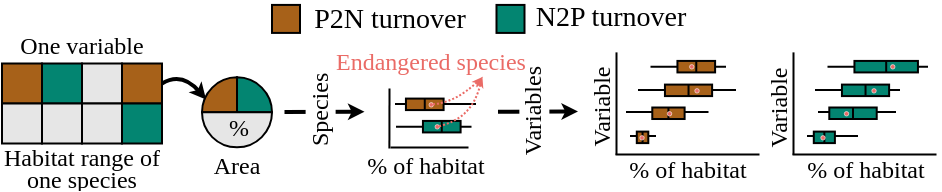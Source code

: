 <mxfile version="26.2.15">
  <diagram name="Page-1" id="c7558073-3199-34d8-9f00-42111426c3f3">
    <mxGraphModel dx="1018" dy="679" grid="1" gridSize="10" guides="1" tooltips="1" connect="1" arrows="1" fold="1" page="1" pageScale="1" pageWidth="826" pageHeight="1169" background="none" math="0" shadow="0">
      <root>
        <mxCell id="0" />
        <mxCell id="1" parent="0" />
        <mxCell id="JVSTVVGn9j7_Rl-9eGPp-84" value="" style="endArrow=none;html=1;rounded=0;" parent="1" edge="1">
          <mxGeometry width="50" height="50" relative="1" as="geometry">
            <mxPoint x="389.5" y="141.0" as="sourcePoint" />
            <mxPoint x="430" y="141" as="targetPoint" />
          </mxGeometry>
        </mxCell>
        <mxCell id="t9Jcl4g-q7xanhM5zm8e-96" value="" style="whiteSpace=wrap;html=1;aspect=fixed;fillColor=light-dark(#a76119, #272727);fontFamily=Merriweather;" parent="1" vertex="1">
          <mxGeometry x="193" y="120.75" width="20" height="20" as="geometry" />
        </mxCell>
        <mxCell id="t9Jcl4g-q7xanhM5zm8e-97" value="" style="whiteSpace=wrap;html=1;aspect=fixed;fillColor=#038571;fontFamily=Merriweather;" parent="1" vertex="1">
          <mxGeometry x="213" y="120.75" width="20" height="20" as="geometry" />
        </mxCell>
        <mxCell id="t9Jcl4g-q7xanhM5zm8e-98" value="" style="whiteSpace=wrap;html=1;aspect=fixed;fillColor=#E6E6E6;fontFamily=Merriweather;" parent="1" vertex="1">
          <mxGeometry x="233" y="120.75" width="20" height="20" as="geometry" />
        </mxCell>
        <mxCell id="t9Jcl4g-q7xanhM5zm8e-99" value="" style="whiteSpace=wrap;html=1;aspect=fixed;fillColor=#A76119;fontFamily=Merriweather;" parent="1" vertex="1">
          <mxGeometry x="253" y="120.75" width="20" height="20" as="geometry" />
        </mxCell>
        <mxCell id="t9Jcl4g-q7xanhM5zm8e-101" value="" style="whiteSpace=wrap;html=1;aspect=fixed;fillColor=#E6E6E6;fontFamily=Merriweather;" parent="1" vertex="1">
          <mxGeometry x="193" y="140.75" width="20" height="20" as="geometry" />
        </mxCell>
        <mxCell id="t9Jcl4g-q7xanhM5zm8e-102" value="" style="whiteSpace=wrap;html=1;aspect=fixed;fillColor=#E6E6E6;fontFamily=Merriweather;" parent="1" vertex="1">
          <mxGeometry x="213" y="140.75" width="20" height="20" as="geometry" />
        </mxCell>
        <mxCell id="t9Jcl4g-q7xanhM5zm8e-103" value="" style="whiteSpace=wrap;html=1;aspect=fixed;fillColor=#E6E6E6;fontFamily=Merriweather;" parent="1" vertex="1">
          <mxGeometry x="233" y="140.75" width="20" height="20" as="geometry" />
        </mxCell>
        <mxCell id="t9Jcl4g-q7xanhM5zm8e-104" value="" style="whiteSpace=wrap;html=1;aspect=fixed;fillColor=#038571;fontFamily=Merriweather;" parent="1" vertex="1">
          <mxGeometry x="253" y="140.75" width="20" height="20" as="geometry" />
        </mxCell>
        <mxCell id="t9Jcl4g-q7xanhM5zm8e-111" value="" style="whiteSpace=wrap;html=1;aspect=fixed;fillColor=light-dark(#a76119, #272727);fontFamily=Merriweather;" parent="1" vertex="1">
          <mxGeometry x="328" y="91.46" width="14" height="14" as="geometry" />
        </mxCell>
        <mxCell id="t9Jcl4g-q7xanhM5zm8e-112" value="" style="whiteSpace=wrap;html=1;aspect=fixed;fillColor=#038571;fontFamily=Merriweather;" parent="1" vertex="1">
          <mxGeometry x="440.25" y="91.46" width="14" height="14" as="geometry" />
        </mxCell>
        <mxCell id="t9Jcl4g-q7xanhM5zm8e-113" value="P2N turnover" style="text;html=1;align=center;verticalAlign=middle;whiteSpace=wrap;rounded=0;fontFamily=Merriweather;fontSize=14;" parent="1" vertex="1">
          <mxGeometry x="344.39" y="95.46" width="85.61" height="8" as="geometry" />
        </mxCell>
        <mxCell id="t9Jcl4g-q7xanhM5zm8e-114" value="N2P turnover" style="text;html=1;align=center;verticalAlign=middle;whiteSpace=wrap;rounded=0;fontFamily=Merriweather;fontSize=14;" parent="1" vertex="1">
          <mxGeometry x="454.53" y="94.46" width="84.61" height="8" as="geometry" />
        </mxCell>
        <mxCell id="t9Jcl4g-q7xanhM5zm8e-116" value="&lt;div style=&quot;line-height: 90%;&quot;&gt;Habitat range of one species&lt;/div&gt;" style="text;align=center;verticalAlign=middle;rounded=0;fontFamily=Merriweather;spacing=2;horizontal=1;whiteSpace=wrap;html=1;imageHeight=24;imageWidth=24;strokeOpacity=100;arcSize=12;" parent="1" vertex="1">
          <mxGeometry x="193" y="161.75" width="80" height="22" as="geometry" />
        </mxCell>
        <mxCell id="t9Jcl4g-q7xanhM5zm8e-122" value="" style="endArrow=none;html=1;rounded=0;" parent="1" edge="1">
          <mxGeometry width="50" height="50" relative="1" as="geometry">
            <mxPoint x="387.25" y="162.75" as="sourcePoint" />
            <mxPoint x="426.25" y="162.75" as="targetPoint" />
          </mxGeometry>
        </mxCell>
        <mxCell id="t9Jcl4g-q7xanhM5zm8e-123" value="" style="endArrow=none;html=1;rounded=0;exitX=0.231;exitY=-0.23;exitDx=0;exitDy=0;exitPerimeter=0;" parent="1" source="t9Jcl4g-q7xanhM5zm8e-137" edge="1">
          <mxGeometry width="50" height="50" relative="1" as="geometry">
            <mxPoint x="386.75" y="156.88" as="sourcePoint" />
            <mxPoint x="386.75" y="133.25" as="targetPoint" />
          </mxGeometry>
        </mxCell>
        <mxCell id="t9Jcl4g-q7xanhM5zm8e-125" value="" style="rounded=0;whiteSpace=wrap;html=1;spacing=2;fillColor=light-dark(#A76119,#272727);strokeColor=default;rotation=90;" parent="1" vertex="1">
          <mxGeometry x="401.51" y="131.75" width="5.75" height="18.83" as="geometry" />
        </mxCell>
        <mxCell id="t9Jcl4g-q7xanhM5zm8e-137" value="% of habitat" style="text;html=1;align=center;verticalAlign=middle;whiteSpace=wrap;rounded=0;fontFamily=Merriweather;rotation=0;" parent="1" vertex="1">
          <mxGeometry x="371.51" y="166" width="65.75" height="12" as="geometry" />
        </mxCell>
        <mxCell id="t9Jcl4g-q7xanhM5zm8e-147" value="" style="verticalLabelPosition=bottom;verticalAlign=top;html=1;shape=mxgraph.basic.pie;startAngle=0.75;endAngle=0;fillColor=#A76119;strokeWidth=1;" parent="1" vertex="1">
          <mxGeometry x="293" y="127.68" width="35" height="35" as="geometry" />
        </mxCell>
        <mxCell id="t9Jcl4g-q7xanhM5zm8e-148" value="" style="verticalLabelPosition=bottom;verticalAlign=top;html=1;shape=mxgraph.basic.pie;startAngle=0;endAngle=0.25;fillColor=#038571;strokeWidth=1;" parent="1" vertex="1">
          <mxGeometry x="293" y="127.68" width="35" height="35" as="geometry" />
        </mxCell>
        <mxCell id="t9Jcl4g-q7xanhM5zm8e-149" value="" style="verticalLabelPosition=bottom;verticalAlign=top;html=1;shape=mxgraph.basic.pie;startAngle=0.25;endAngle=0.75;fillColor=#E6E6E6;strokeWidth=1;" parent="1" vertex="1">
          <mxGeometry x="293" y="127.68" width="35" height="35" as="geometry" />
        </mxCell>
        <mxCell id="t9Jcl4g-q7xanhM5zm8e-151" value="%" style="text;html=1;align=center;verticalAlign=middle;whiteSpace=wrap;rounded=0;fontFamily=Merriweather;" parent="1" vertex="1">
          <mxGeometry x="295" y="147.18" width="33" height="12" as="geometry" />
        </mxCell>
        <mxCell id="t9Jcl4g-q7xanhM5zm8e-153" value="" style="endArrow=classic;html=1;rounded=0;strokeWidth=2;endSize=2;startSize=2;" parent="1" edge="1">
          <mxGeometry width="50" height="50" relative="1" as="geometry">
            <mxPoint x="441" y="144.85" as="sourcePoint" />
            <mxPoint x="481" y="144.76" as="targetPoint" />
          </mxGeometry>
        </mxCell>
        <mxCell id="t9Jcl4g-q7xanhM5zm8e-154" value="&lt;font style=&quot;font-size: 12px;&quot; face=&quot;Merriweather&quot;&gt;Variables&lt;/font&gt;" style="edgeLabel;html=1;align=center;verticalAlign=middle;resizable=0;points=[];rotation=-90;" parent="t9Jcl4g-q7xanhM5zm8e-153" vertex="1" connectable="0">
          <mxGeometry x="-0.204" y="-1" relative="1" as="geometry">
            <mxPoint x="1" y="-1" as="offset" />
          </mxGeometry>
        </mxCell>
        <mxCell id="t9Jcl4g-q7xanhM5zm8e-157" value="" style="curved=1;endArrow=classic;html=1;rounded=0;endSize=2;startSize=2;strokeWidth=2;entryX=0.058;entryY=0.318;entryDx=0;entryDy=0;entryPerimeter=0;exitX=1;exitY=0.5;exitDx=0;exitDy=0;" parent="1" source="t9Jcl4g-q7xanhM5zm8e-99" target="t9Jcl4g-q7xanhM5zm8e-147" edge="1">
          <mxGeometry width="50" height="50" relative="1" as="geometry">
            <mxPoint x="273" y="125.75" as="sourcePoint" />
            <mxPoint x="302.94" y="129.5" as="targetPoint" />
            <Array as="points">
              <mxPoint x="283" y="124.75" />
            </Array>
          </mxGeometry>
        </mxCell>
        <mxCell id="t9Jcl4g-q7xanhM5zm8e-161" value="&lt;div style=&quot;line-height: 90%;&quot;&gt;Endangered species&lt;/div&gt;" style="text;html=1;align=left;verticalAlign=middle;whiteSpace=wrap;rounded=0;fontFamily=Merriweather;fontColor=#EA6B66;" parent="1" vertex="1">
          <mxGeometry x="358.32" y="112.92" width="99.68" height="14.75" as="geometry" />
        </mxCell>
        <mxCell id="t9Jcl4g-q7xanhM5zm8e-163" value="" style="endArrow=none;html=1;rounded=0;" parent="1" edge="1">
          <mxGeometry width="50" height="50" relative="1" as="geometry">
            <mxPoint x="500.25" y="166.37" as="sourcePoint" />
            <mxPoint x="500.25" y="115.19" as="targetPoint" />
          </mxGeometry>
        </mxCell>
        <mxCell id="t9Jcl4g-q7xanhM5zm8e-173" value="Variable" style="text;html=1;align=center;verticalAlign=middle;whiteSpace=wrap;rounded=0;fontFamily=Merriweather;rotation=-90;" parent="1" vertex="1">
          <mxGeometry x="472.75" y="137.3" width="40" height="10.43" as="geometry" />
        </mxCell>
        <mxCell id="t9Jcl4g-q7xanhM5zm8e-174" value="" style="endArrow=none;html=1;rounded=0;exitX=0;exitY=0;exitDx=0;exitDy=0;" parent="1" edge="1">
          <mxGeometry width="50" height="50" relative="1" as="geometry">
            <mxPoint x="499.75" y="166.19" as="sourcePoint" />
            <mxPoint x="571.75" y="166.19" as="targetPoint" />
          </mxGeometry>
        </mxCell>
        <mxCell id="evcmtG2pBrmlfLZdstya-1" value="Area" style="text;html=1;align=center;verticalAlign=middle;whiteSpace=wrap;rounded=0;fontFamily=Merriweather;" parent="1" vertex="1">
          <mxGeometry x="296.25" y="165.75" width="28.5" height="12" as="geometry" />
        </mxCell>
        <mxCell id="JVSTVVGn9j7_Rl-9eGPp-77" value="" style="endArrow=classic;html=1;rounded=0;strokeWidth=2;endSize=2;startSize=2;" parent="1" edge="1">
          <mxGeometry width="50" height="50" relative="1" as="geometry">
            <mxPoint x="334.25" y="144.98" as="sourcePoint" />
            <mxPoint x="374.25" y="144.89" as="targetPoint" />
          </mxGeometry>
        </mxCell>
        <mxCell id="JVSTVVGn9j7_Rl-9eGPp-78" value="&lt;font style=&quot;font-size: 12px;&quot; face=&quot;Merriweather&quot;&gt;Species&lt;/font&gt;" style="edgeLabel;html=1;align=center;verticalAlign=middle;resizable=0;points=[];rotation=-90;" parent="JVSTVVGn9j7_Rl-9eGPp-77" vertex="1" connectable="0">
          <mxGeometry x="-0.204" y="-1" relative="1" as="geometry">
            <mxPoint x="1" y="-1" as="offset" />
          </mxGeometry>
        </mxCell>
        <mxCell id="JVSTVVGn9j7_Rl-9eGPp-82" value="One variable" style="text;html=1;align=center;verticalAlign=middle;whiteSpace=wrap;rounded=0;fontFamily=Merriweather;" parent="1" vertex="1">
          <mxGeometry x="199.19" y="106.46" width="67.62" height="12" as="geometry" />
        </mxCell>
        <mxCell id="JVSTVVGn9j7_Rl-9eGPp-85" value="" style="endArrow=none;html=1;rounded=0;entryX=0;entryY=0.5;entryDx=0;entryDy=0;exitX=1;exitY=0.5;exitDx=0;exitDy=0;" parent="1" source="t9Jcl4g-q7xanhM5zm8e-125" target="t9Jcl4g-q7xanhM5zm8e-125" edge="1">
          <mxGeometry width="50" height="50" relative="1" as="geometry">
            <mxPoint x="398.38" y="170.75" as="sourcePoint" />
            <mxPoint x="398.38" y="130.32" as="targetPoint" />
          </mxGeometry>
        </mxCell>
        <mxCell id="JVSTVVGn9j7_Rl-9eGPp-87" value="" style="endArrow=none;html=1;rounded=0;" parent="1" edge="1">
          <mxGeometry width="50" height="50" relative="1" as="geometry">
            <mxPoint x="390" y="152.33" as="sourcePoint" />
            <mxPoint x="427.75" y="152.33" as="targetPoint" />
          </mxGeometry>
        </mxCell>
        <mxCell id="JVSTVVGn9j7_Rl-9eGPp-88" value="" style="rounded=0;whiteSpace=wrap;html=1;spacing=2;fillColor=light-dark(#038571,#272727);strokeColor=default;rotation=90;" parent="1" vertex="1">
          <mxGeometry x="410.01" y="142.92" width="5.75" height="18.83" as="geometry" />
        </mxCell>
        <mxCell id="JVSTVVGn9j7_Rl-9eGPp-89" value="" style="endArrow=none;html=1;rounded=0;entryX=0;entryY=0.5;entryDx=0;entryDy=0;exitX=1;exitY=0.5;exitDx=0;exitDy=0;" parent="1" source="JVSTVVGn9j7_Rl-9eGPp-88" target="JVSTVVGn9j7_Rl-9eGPp-88" edge="1">
          <mxGeometry width="50" height="50" relative="1" as="geometry">
            <mxPoint x="406.88" y="181.92" as="sourcePoint" />
            <mxPoint x="406.88" y="141.49" as="targetPoint" />
          </mxGeometry>
        </mxCell>
        <mxCell id="JVSTVVGn9j7_Rl-9eGPp-91" value="" style="ellipse;whiteSpace=wrap;html=1;aspect=fixed;strokeColor=#FFFFFF;fillColor=#EA6B66;strokeWidth=0.3;fontColor=#EA6B66;" parent="1" vertex="1">
          <mxGeometry x="406.25" y="140.04" width="2.25" height="2.25" as="geometry" />
        </mxCell>
        <mxCell id="JVSTVVGn9j7_Rl-9eGPp-92" value="" style="ellipse;whiteSpace=wrap;html=1;aspect=fixed;strokeColor=#FFFFFF;fillColor=#EA6B66;strokeWidth=0.3;fontColor=#EA6B66;" parent="1" vertex="1">
          <mxGeometry x="409.25" y="151.04" width="2.25" height="2.25" as="geometry" />
        </mxCell>
        <mxCell id="JVSTVVGn9j7_Rl-9eGPp-98" value="% of habitat" style="text;html=1;align=center;verticalAlign=middle;whiteSpace=wrap;rounded=0;fontFamily=Merriweather;rotation=0;" parent="1" vertex="1">
          <mxGeometry x="503.25" y="168.19" width="65.75" height="12" as="geometry" />
        </mxCell>
        <mxCell id="JVSTVVGn9j7_Rl-9eGPp-100" value="" style="curved=1;endArrow=classicThin;html=1;rounded=0;entryX=0.75;entryY=1;entryDx=0;entryDy=0;exitX=1;exitY=0.5;exitDx=0;exitDy=0;endSize=2;startSize=2;endFill=0;dashed=1;dashPattern=1 1;strokeColor=#EA6B66;" parent="1" source="JVSTVVGn9j7_Rl-9eGPp-91" target="t9Jcl4g-q7xanhM5zm8e-161" edge="1">
          <mxGeometry width="50" height="50" relative="1" as="geometry">
            <mxPoint x="390" y="180" as="sourcePoint" />
            <mxPoint x="440" y="130" as="targetPoint" />
            <Array as="points">
              <mxPoint x="420" y="140" />
            </Array>
          </mxGeometry>
        </mxCell>
        <mxCell id="JVSTVVGn9j7_Rl-9eGPp-102" value="" style="curved=1;endArrow=classicThin;html=1;rounded=0;entryX=0.75;entryY=1;entryDx=0;entryDy=0;exitX=1;exitY=0.5;exitDx=0;exitDy=0;endSize=2;startSize=2;endFill=0;dashed=1;dashPattern=1 1;strokeColor=#EA6B66;" parent="1" source="JVSTVVGn9j7_Rl-9eGPp-92" target="t9Jcl4g-q7xanhM5zm8e-161" edge="1">
          <mxGeometry width="50" height="50" relative="1" as="geometry">
            <mxPoint x="419" y="151" as="sourcePoint" />
            <mxPoint x="425" y="135" as="targetPoint" />
            <Array as="points">
              <mxPoint x="420" y="150" />
              <mxPoint x="430" y="140" />
            </Array>
          </mxGeometry>
        </mxCell>
        <mxCell id="JVSTVVGn9j7_Rl-9eGPp-103" value="" style="endArrow=none;html=1;rounded=0;" parent="1" edge="1">
          <mxGeometry width="50" height="50" relative="1" as="geometry">
            <mxPoint x="517.25" y="122.33" as="sourcePoint" />
            <mxPoint x="555" y="122.33" as="targetPoint" />
          </mxGeometry>
        </mxCell>
        <mxCell id="JVSTVVGn9j7_Rl-9eGPp-104" value="" style="rounded=0;whiteSpace=wrap;html=1;spacing=2;fillColor=light-dark(#A76119,#272727);strokeColor=default;rotation=90;" parent="1" vertex="1">
          <mxGeometry x="537.26" y="112.92" width="5.75" height="18.83" as="geometry" />
        </mxCell>
        <mxCell id="JVSTVVGn9j7_Rl-9eGPp-105" value="" style="endArrow=none;html=1;rounded=0;entryX=0;entryY=0.5;entryDx=0;entryDy=0;exitX=1;exitY=0.5;exitDx=0;exitDy=0;" parent="1" source="JVSTVVGn9j7_Rl-9eGPp-104" target="JVSTVVGn9j7_Rl-9eGPp-104" edge="1">
          <mxGeometry width="50" height="50" relative="1" as="geometry">
            <mxPoint x="534.13" y="151.92" as="sourcePoint" />
            <mxPoint x="534.13" y="111.49" as="targetPoint" />
          </mxGeometry>
        </mxCell>
        <mxCell id="JVSTVVGn9j7_Rl-9eGPp-106" value="" style="ellipse;whiteSpace=wrap;html=1;aspect=fixed;strokeColor=#FFFFFF;fillColor=#EA6B66;strokeWidth=0.3;fontColor=#EA6B66;" parent="1" vertex="1">
          <mxGeometry x="536.5" y="121.04" width="2.25" height="2.25" as="geometry" />
        </mxCell>
        <mxCell id="JVSTVVGn9j7_Rl-9eGPp-107" value="" style="endArrow=none;html=1;rounded=0;" parent="1" edge="1">
          <mxGeometry width="50" height="50" relative="1" as="geometry">
            <mxPoint x="511" y="134.0" as="sourcePoint" />
            <mxPoint x="560" y="134" as="targetPoint" />
          </mxGeometry>
        </mxCell>
        <mxCell id="JVSTVVGn9j7_Rl-9eGPp-108" value="" style="rounded=0;whiteSpace=wrap;html=1;spacing=2;fillColor=light-dark(#A76119,#272727);strokeColor=default;rotation=90;" parent="1" vertex="1">
          <mxGeometry x="533.39" y="122.38" width="5.75" height="23.58" as="geometry" />
        </mxCell>
        <mxCell id="JVSTVVGn9j7_Rl-9eGPp-109" value="" style="endArrow=none;html=1;rounded=0;entryX=0;entryY=0.5;entryDx=0;entryDy=0;exitX=1;exitY=0.5;exitDx=0;exitDy=0;" parent="1" source="JVSTVVGn9j7_Rl-9eGPp-108" target="JVSTVVGn9j7_Rl-9eGPp-108" edge="1">
          <mxGeometry width="50" height="50" relative="1" as="geometry">
            <mxPoint x="527.88" y="163.75" as="sourcePoint" />
            <mxPoint x="527.88" y="123.32" as="targetPoint" />
          </mxGeometry>
        </mxCell>
        <mxCell id="JVSTVVGn9j7_Rl-9eGPp-110" value="" style="ellipse;whiteSpace=wrap;html=1;aspect=fixed;strokeColor=#FFFFFF;fillColor=#EA6B66;strokeWidth=0.3;fontColor=#EA6B66;" parent="1" vertex="1">
          <mxGeometry x="539.14" y="133.05" width="2.25" height="2.25" as="geometry" />
        </mxCell>
        <mxCell id="JVSTVVGn9j7_Rl-9eGPp-111" value="" style="endArrow=none;html=1;rounded=0;" parent="1" edge="1">
          <mxGeometry width="50" height="50" relative="1" as="geometry">
            <mxPoint x="505" y="145" as="sourcePoint" />
            <mxPoint x="546.25" y="145" as="targetPoint" />
          </mxGeometry>
        </mxCell>
        <mxCell id="JVSTVVGn9j7_Rl-9eGPp-112" value="" style="rounded=0;whiteSpace=wrap;html=1;spacing=2;fillColor=light-dark(#A76119,#272727);strokeColor=default;rotation=90;" parent="1" vertex="1">
          <mxGeometry x="523.35" y="137.55" width="5.75" height="16.16" as="geometry" />
        </mxCell>
        <mxCell id="JVSTVVGn9j7_Rl-9eGPp-113" value="" style="endArrow=none;html=1;rounded=0;entryX=0;entryY=0.5;entryDx=0;entryDy=0;exitX=1;exitY=0.5;exitDx=0;exitDy=0;" parent="1" source="JVSTVVGn9j7_Rl-9eGPp-112" target="JVSTVVGn9j7_Rl-9eGPp-112" edge="1">
          <mxGeometry width="50" height="50" relative="1" as="geometry">
            <mxPoint x="514.13" y="175.21" as="sourcePoint" />
            <mxPoint x="514.13" y="134.78" as="targetPoint" />
          </mxGeometry>
        </mxCell>
        <mxCell id="JVSTVVGn9j7_Rl-9eGPp-114" value="" style="ellipse;whiteSpace=wrap;html=1;aspect=fixed;strokeColor=#FFFFFF;fillColor=#EA6B66;strokeWidth=0.3;fontColor=#EA6B66;" parent="1" vertex="1">
          <mxGeometry x="525.39" y="144.51" width="2.25" height="2.25" as="geometry" />
        </mxCell>
        <mxCell id="JVSTVVGn9j7_Rl-9eGPp-115" value="" style="endArrow=none;html=1;rounded=0;" parent="1" edge="1">
          <mxGeometry width="50" height="50" relative="1" as="geometry">
            <mxPoint x="507" y="157" as="sourcePoint" />
            <mxPoint x="520" y="157" as="targetPoint" />
          </mxGeometry>
        </mxCell>
        <mxCell id="JVSTVVGn9j7_Rl-9eGPp-116" value="" style="rounded=0;whiteSpace=wrap;html=1;spacing=2;fillColor=light-dark(#A76119,#272727);strokeColor=default;rotation=90;" parent="1" vertex="1">
          <mxGeometry x="510.4" y="154.8" width="5.75" height="5.75" as="geometry" />
        </mxCell>
        <mxCell id="JVSTVVGn9j7_Rl-9eGPp-117" value="" style="endArrow=none;html=1;rounded=0;entryX=0;entryY=0.5;entryDx=0;entryDy=0;exitX=1;exitY=0.5;exitDx=0;exitDy=0;" parent="1" source="JVSTVVGn9j7_Rl-9eGPp-116" target="JVSTVVGn9j7_Rl-9eGPp-116" edge="1">
          <mxGeometry width="50" height="50" relative="1" as="geometry">
            <mxPoint x="506.38" y="187.25" as="sourcePoint" />
            <mxPoint x="506.38" y="146.82" as="targetPoint" />
          </mxGeometry>
        </mxCell>
        <mxCell id="JVSTVVGn9j7_Rl-9eGPp-118" value="" style="ellipse;whiteSpace=wrap;html=1;aspect=fixed;strokeColor=#FFFFFF;fillColor=#EA6B66;strokeWidth=0.3;fontColor=#EA6B66;" parent="1" vertex="1">
          <mxGeometry x="511.64" y="156.55" width="2.25" height="2.25" as="geometry" />
        </mxCell>
        <mxCell id="JVSTVVGn9j7_Rl-9eGPp-120" value="" style="endArrow=none;html=1;rounded=0;" parent="1" edge="1">
          <mxGeometry width="50" height="50" relative="1" as="geometry">
            <mxPoint x="588.75" y="166.37" as="sourcePoint" />
            <mxPoint x="588.75" y="115.19" as="targetPoint" />
          </mxGeometry>
        </mxCell>
        <mxCell id="JVSTVVGn9j7_Rl-9eGPp-121" value="Variable" style="text;html=1;align=center;verticalAlign=middle;whiteSpace=wrap;rounded=0;fontFamily=Merriweather;rotation=-90;" parent="1" vertex="1">
          <mxGeometry x="561.25" y="137.3" width="40" height="10.43" as="geometry" />
        </mxCell>
        <mxCell id="JVSTVVGn9j7_Rl-9eGPp-122" value="" style="endArrow=none;html=1;rounded=0;exitX=0;exitY=0;exitDx=0;exitDy=0;" parent="1" edge="1">
          <mxGeometry width="50" height="50" relative="1" as="geometry">
            <mxPoint x="588.25" y="166.19" as="sourcePoint" />
            <mxPoint x="660.25" y="166.19" as="targetPoint" />
          </mxGeometry>
        </mxCell>
        <mxCell id="JVSTVVGn9j7_Rl-9eGPp-123" value="% of habitat" style="text;html=1;align=center;verticalAlign=middle;whiteSpace=wrap;rounded=0;fontFamily=Merriweather;rotation=0;" parent="1" vertex="1">
          <mxGeometry x="591.75" y="168.19" width="65.75" height="12" as="geometry" />
        </mxCell>
        <mxCell id="JVSTVVGn9j7_Rl-9eGPp-124" value="" style="endArrow=none;html=1;rounded=0;" parent="1" edge="1">
          <mxGeometry width="50" height="50" relative="1" as="geometry">
            <mxPoint x="605.75" y="122.33" as="sourcePoint" />
            <mxPoint x="656" y="122.33" as="targetPoint" />
          </mxGeometry>
        </mxCell>
        <mxCell id="JVSTVVGn9j7_Rl-9eGPp-125" value="" style="rounded=0;whiteSpace=wrap;html=1;spacing=2;fillColor=light-dark(#038571,#272727);strokeColor=default;rotation=90;" parent="1" vertex="1">
          <mxGeometry x="632.22" y="106.46" width="5.75" height="31.75" as="geometry" />
        </mxCell>
        <mxCell id="JVSTVVGn9j7_Rl-9eGPp-126" value="" style="endArrow=none;html=1;rounded=0;entryX=0;entryY=0.5;entryDx=0;entryDy=0;exitX=1;exitY=0.5;exitDx=0;exitDy=0;" parent="1" source="JVSTVVGn9j7_Rl-9eGPp-125" target="JVSTVVGn9j7_Rl-9eGPp-125" edge="1">
          <mxGeometry width="50" height="50" relative="1" as="geometry">
            <mxPoint x="622.63" y="151.92" as="sourcePoint" />
            <mxPoint x="622.63" y="111.49" as="targetPoint" />
          </mxGeometry>
        </mxCell>
        <mxCell id="JVSTVVGn9j7_Rl-9eGPp-127" value="" style="ellipse;whiteSpace=wrap;html=1;aspect=fixed;strokeColor=#FFFFFF;fillColor=#EA6B66;strokeWidth=0.3;fontColor=#EA6B66;" parent="1" vertex="1">
          <mxGeometry x="637" y="121.04" width="2.25" height="2.25" as="geometry" />
        </mxCell>
        <mxCell id="JVSTVVGn9j7_Rl-9eGPp-128" value="" style="endArrow=none;html=1;rounded=0;" parent="1" edge="1">
          <mxGeometry width="50" height="50" relative="1" as="geometry">
            <mxPoint x="599.5" y="134.0" as="sourcePoint" />
            <mxPoint x="642" y="134" as="targetPoint" />
          </mxGeometry>
        </mxCell>
        <mxCell id="JVSTVVGn9j7_Rl-9eGPp-129" value="" style="rounded=0;whiteSpace=wrap;html=1;spacing=2;fillColor=light-dark(#038571,#272727);strokeColor=default;rotation=90;" parent="1" vertex="1">
          <mxGeometry x="621.89" y="122.38" width="5.75" height="23.58" as="geometry" />
        </mxCell>
        <mxCell id="JVSTVVGn9j7_Rl-9eGPp-130" value="" style="endArrow=none;html=1;rounded=0;entryX=0;entryY=0.5;entryDx=0;entryDy=0;exitX=1;exitY=0.5;exitDx=0;exitDy=0;" parent="1" source="JVSTVVGn9j7_Rl-9eGPp-129" target="JVSTVVGn9j7_Rl-9eGPp-129" edge="1">
          <mxGeometry width="50" height="50" relative="1" as="geometry">
            <mxPoint x="616.38" y="163.75" as="sourcePoint" />
            <mxPoint x="616.38" y="123.32" as="targetPoint" />
          </mxGeometry>
        </mxCell>
        <mxCell id="JVSTVVGn9j7_Rl-9eGPp-131" value="" style="ellipse;whiteSpace=wrap;html=1;aspect=fixed;strokeColor=#FFFFFF;fillColor=#EA6B66;strokeWidth=0.3;fontColor=#EA6B66;" parent="1" vertex="1">
          <mxGeometry x="627.64" y="133.05" width="2.25" height="2.25" as="geometry" />
        </mxCell>
        <mxCell id="JVSTVVGn9j7_Rl-9eGPp-132" value="" style="endArrow=none;html=1;rounded=0;" parent="1" edge="1">
          <mxGeometry width="50" height="50" relative="1" as="geometry">
            <mxPoint x="601" y="145" as="sourcePoint" />
            <mxPoint x="640" y="145" as="targetPoint" />
          </mxGeometry>
        </mxCell>
        <mxCell id="JVSTVVGn9j7_Rl-9eGPp-133" value="" style="rounded=0;whiteSpace=wrap;html=1;spacing=2;fillColor=light-dark(#038571,#272727);strokeColor=default;rotation=90;" parent="1" vertex="1">
          <mxGeometry x="615.63" y="133.77" width="5.75" height="23.71" as="geometry" />
        </mxCell>
        <mxCell id="JVSTVVGn9j7_Rl-9eGPp-134" value="" style="endArrow=none;html=1;rounded=0;entryX=0;entryY=0.5;entryDx=0;entryDy=0;exitX=1;exitY=0.5;exitDx=0;exitDy=0;" parent="1" source="JVSTVVGn9j7_Rl-9eGPp-133" target="JVSTVVGn9j7_Rl-9eGPp-133" edge="1">
          <mxGeometry width="50" height="50" relative="1" as="geometry">
            <mxPoint x="602.63" y="175.21" as="sourcePoint" />
            <mxPoint x="602.63" y="134.78" as="targetPoint" />
          </mxGeometry>
        </mxCell>
        <mxCell id="JVSTVVGn9j7_Rl-9eGPp-135" value="" style="ellipse;whiteSpace=wrap;html=1;aspect=fixed;strokeColor=#FFFFFF;fillColor=#EA6B66;strokeWidth=0.3;fontColor=#EA6B66;" parent="1" vertex="1">
          <mxGeometry x="613.89" y="144.51" width="2.25" height="2.25" as="geometry" />
        </mxCell>
        <mxCell id="JVSTVVGn9j7_Rl-9eGPp-136" value="" style="endArrow=none;html=1;rounded=0;" parent="1" edge="1">
          <mxGeometry width="50" height="50" relative="1" as="geometry">
            <mxPoint x="595.5" y="157" as="sourcePoint" />
            <mxPoint x="621" y="157" as="targetPoint" />
          </mxGeometry>
        </mxCell>
        <mxCell id="JVSTVVGn9j7_Rl-9eGPp-137" value="" style="rounded=0;whiteSpace=wrap;html=1;spacing=2;fillColor=light-dark(#038571,#272727);strokeColor=default;rotation=90;" parent="1" vertex="1">
          <mxGeometry x="601.3" y="152.4" width="5.75" height="10.55" as="geometry" />
        </mxCell>
        <mxCell id="JVSTVVGn9j7_Rl-9eGPp-138" value="" style="endArrow=none;html=1;rounded=0;entryX=0;entryY=0.5;entryDx=0;entryDy=0;exitX=1;exitY=0.5;exitDx=0;exitDy=0;" parent="1" source="JVSTVVGn9j7_Rl-9eGPp-137" target="JVSTVVGn9j7_Rl-9eGPp-137" edge="1">
          <mxGeometry width="50" height="50" relative="1" as="geometry">
            <mxPoint x="594.88" y="187.25" as="sourcePoint" />
            <mxPoint x="594.88" y="146.82" as="targetPoint" />
          </mxGeometry>
        </mxCell>
        <mxCell id="JVSTVVGn9j7_Rl-9eGPp-139" value="" style="ellipse;whiteSpace=wrap;html=1;aspect=fixed;strokeColor=#FFFFFF;fillColor=#EA6B66;strokeWidth=0.3;fontColor=#EA6B66;" parent="1" vertex="1">
          <mxGeometry x="602.14" y="156.55" width="2.25" height="2.25" as="geometry" />
        </mxCell>
      </root>
    </mxGraphModel>
  </diagram>
</mxfile>
